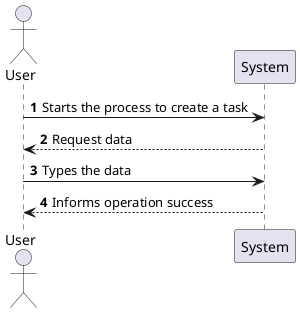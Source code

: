 @startuml
'https://plantuml.com/sequence-diagram

autonumber
actor "User" as CM

CM -> System: Starts the process to create a task
System --> CM: Request data
CM -> System: Types the data
CM <-- System: Informs operation success


@enduml

